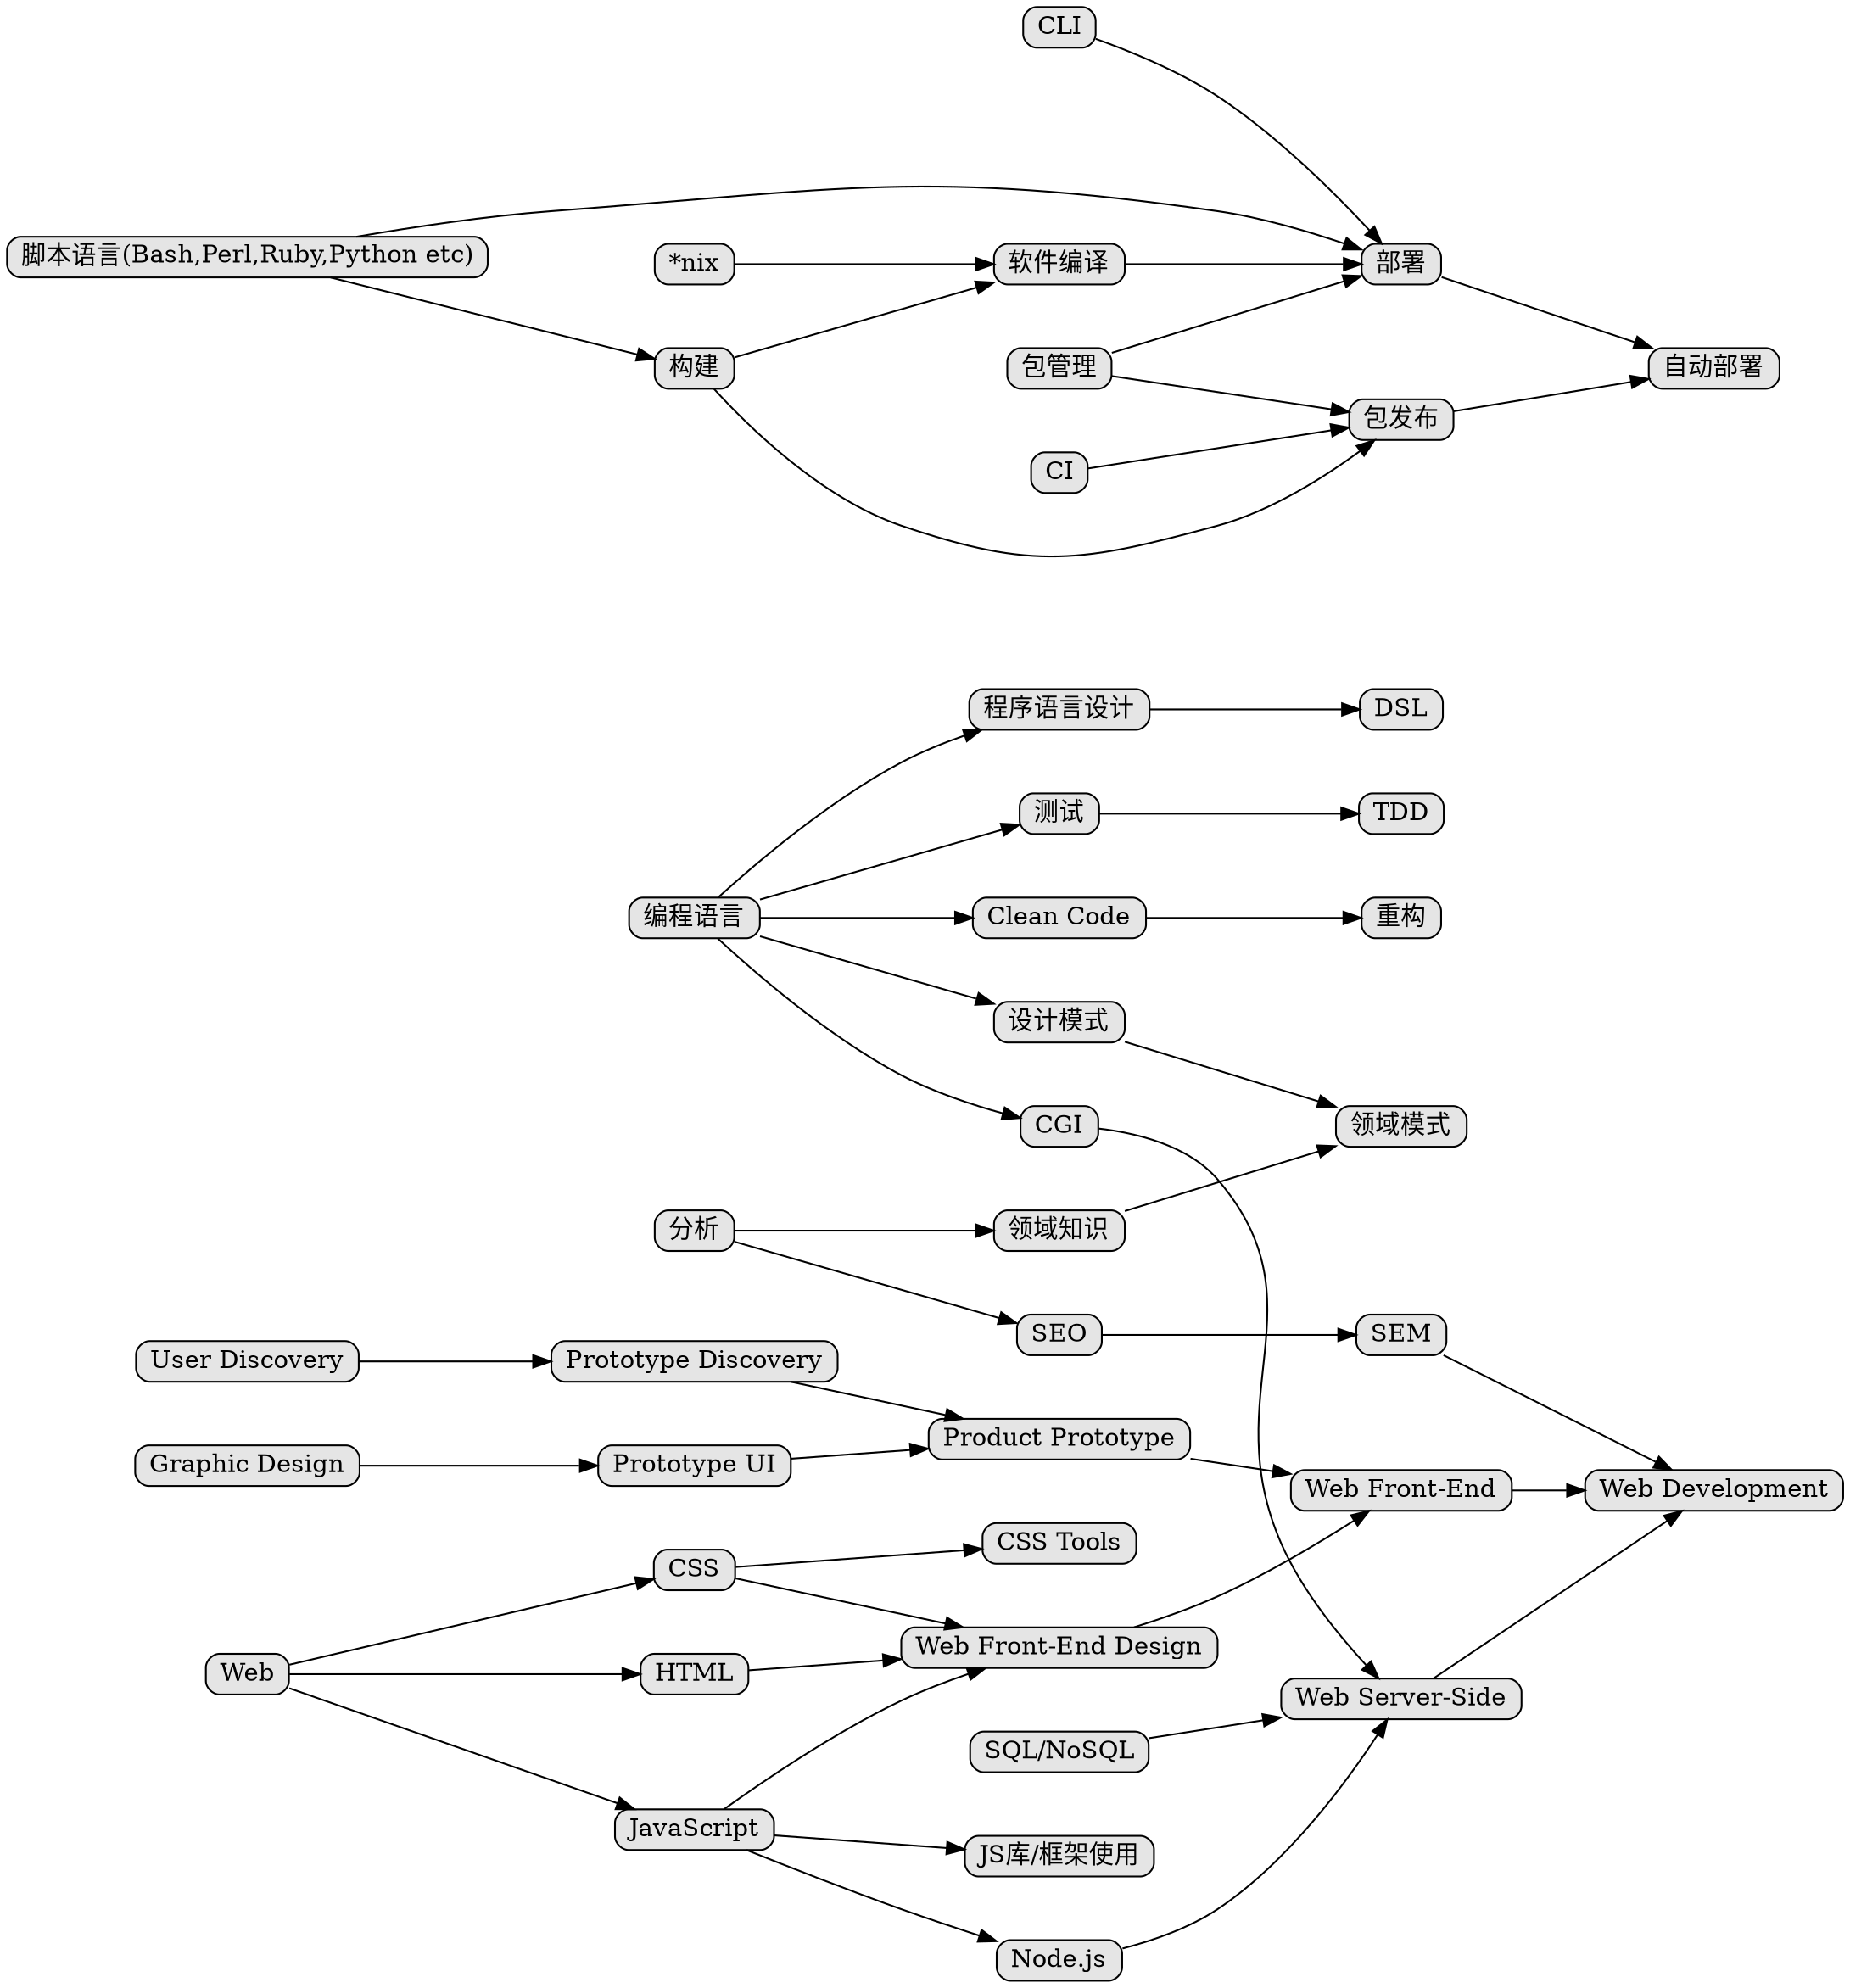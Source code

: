 digraph tree
{
    nodesep=0.5;
    charset="UTF-8";
    rankdir=LR;
    fixedsize=true;
    node [style="rounded,filled", width=0, height=0, shape=box, fillcolor="#E5E5E5", concentrate=true]

    "编程语言" -> "CGI"
    "CGI" -> "Web Server-Side"
    Web -> "JavaScript" -> "Web Front-End Design"
    Web -> "HTML" -> "Web Front-End Design"
    Web -> "CSS" -> "Web Front-End Design"
    "Graphic Design" -> "Prototype UI" -> "Product Prototype"
    "User Discovery" -> "Prototype Discovery" -> "Product Prototype"
    "Web Front-End Design" -> "Web Front-End"
    "Product Prototype" -> "Web Front-End"
    "SEM" -> "Web Development"

    "CSS" -> "CSS Tools"
    "JavaScript" -> "Node.js" -> "Web Server-Side"
    "JavaScript" -> "JS库/框架使用"
    "SQL/NoSQL" -> "Web Server-Side"
    "Web Server-Side" -> "Web Development"
    "Web Front-End" -> "Web Development"

    "编程语言" -> "设计模式" -> "领域模式"
    "编程语言" -> "测试"
    "测试" -> "TDD"
    "编程语言" -> "Clean Code"
    "Clean Code" -> "重构"
    "分析" -> "领域知识" -> "领域模式"
    "分析" -> "SEO" -> "SEM"
    "编程语言" -> "程序语言设计" -> "DSL"

    "包管理" -> "部署"
    "CI" -> "包发布"
    "构建" -> "包发布"
    "部署" -> "自动部署"
    "包管理" -> "包发布" -> "自动部署"
    "CLI" -> "部署"
    "脚本语言(Bash,Perl,Ruby,Python etc)" -> "部署"
    "脚本语言(Bash,Perl,Ruby,Python etc)" -> "构建"
    "*nix" -> "软件编译" -> "部署"
    "构建" -> "软件编译"

}
